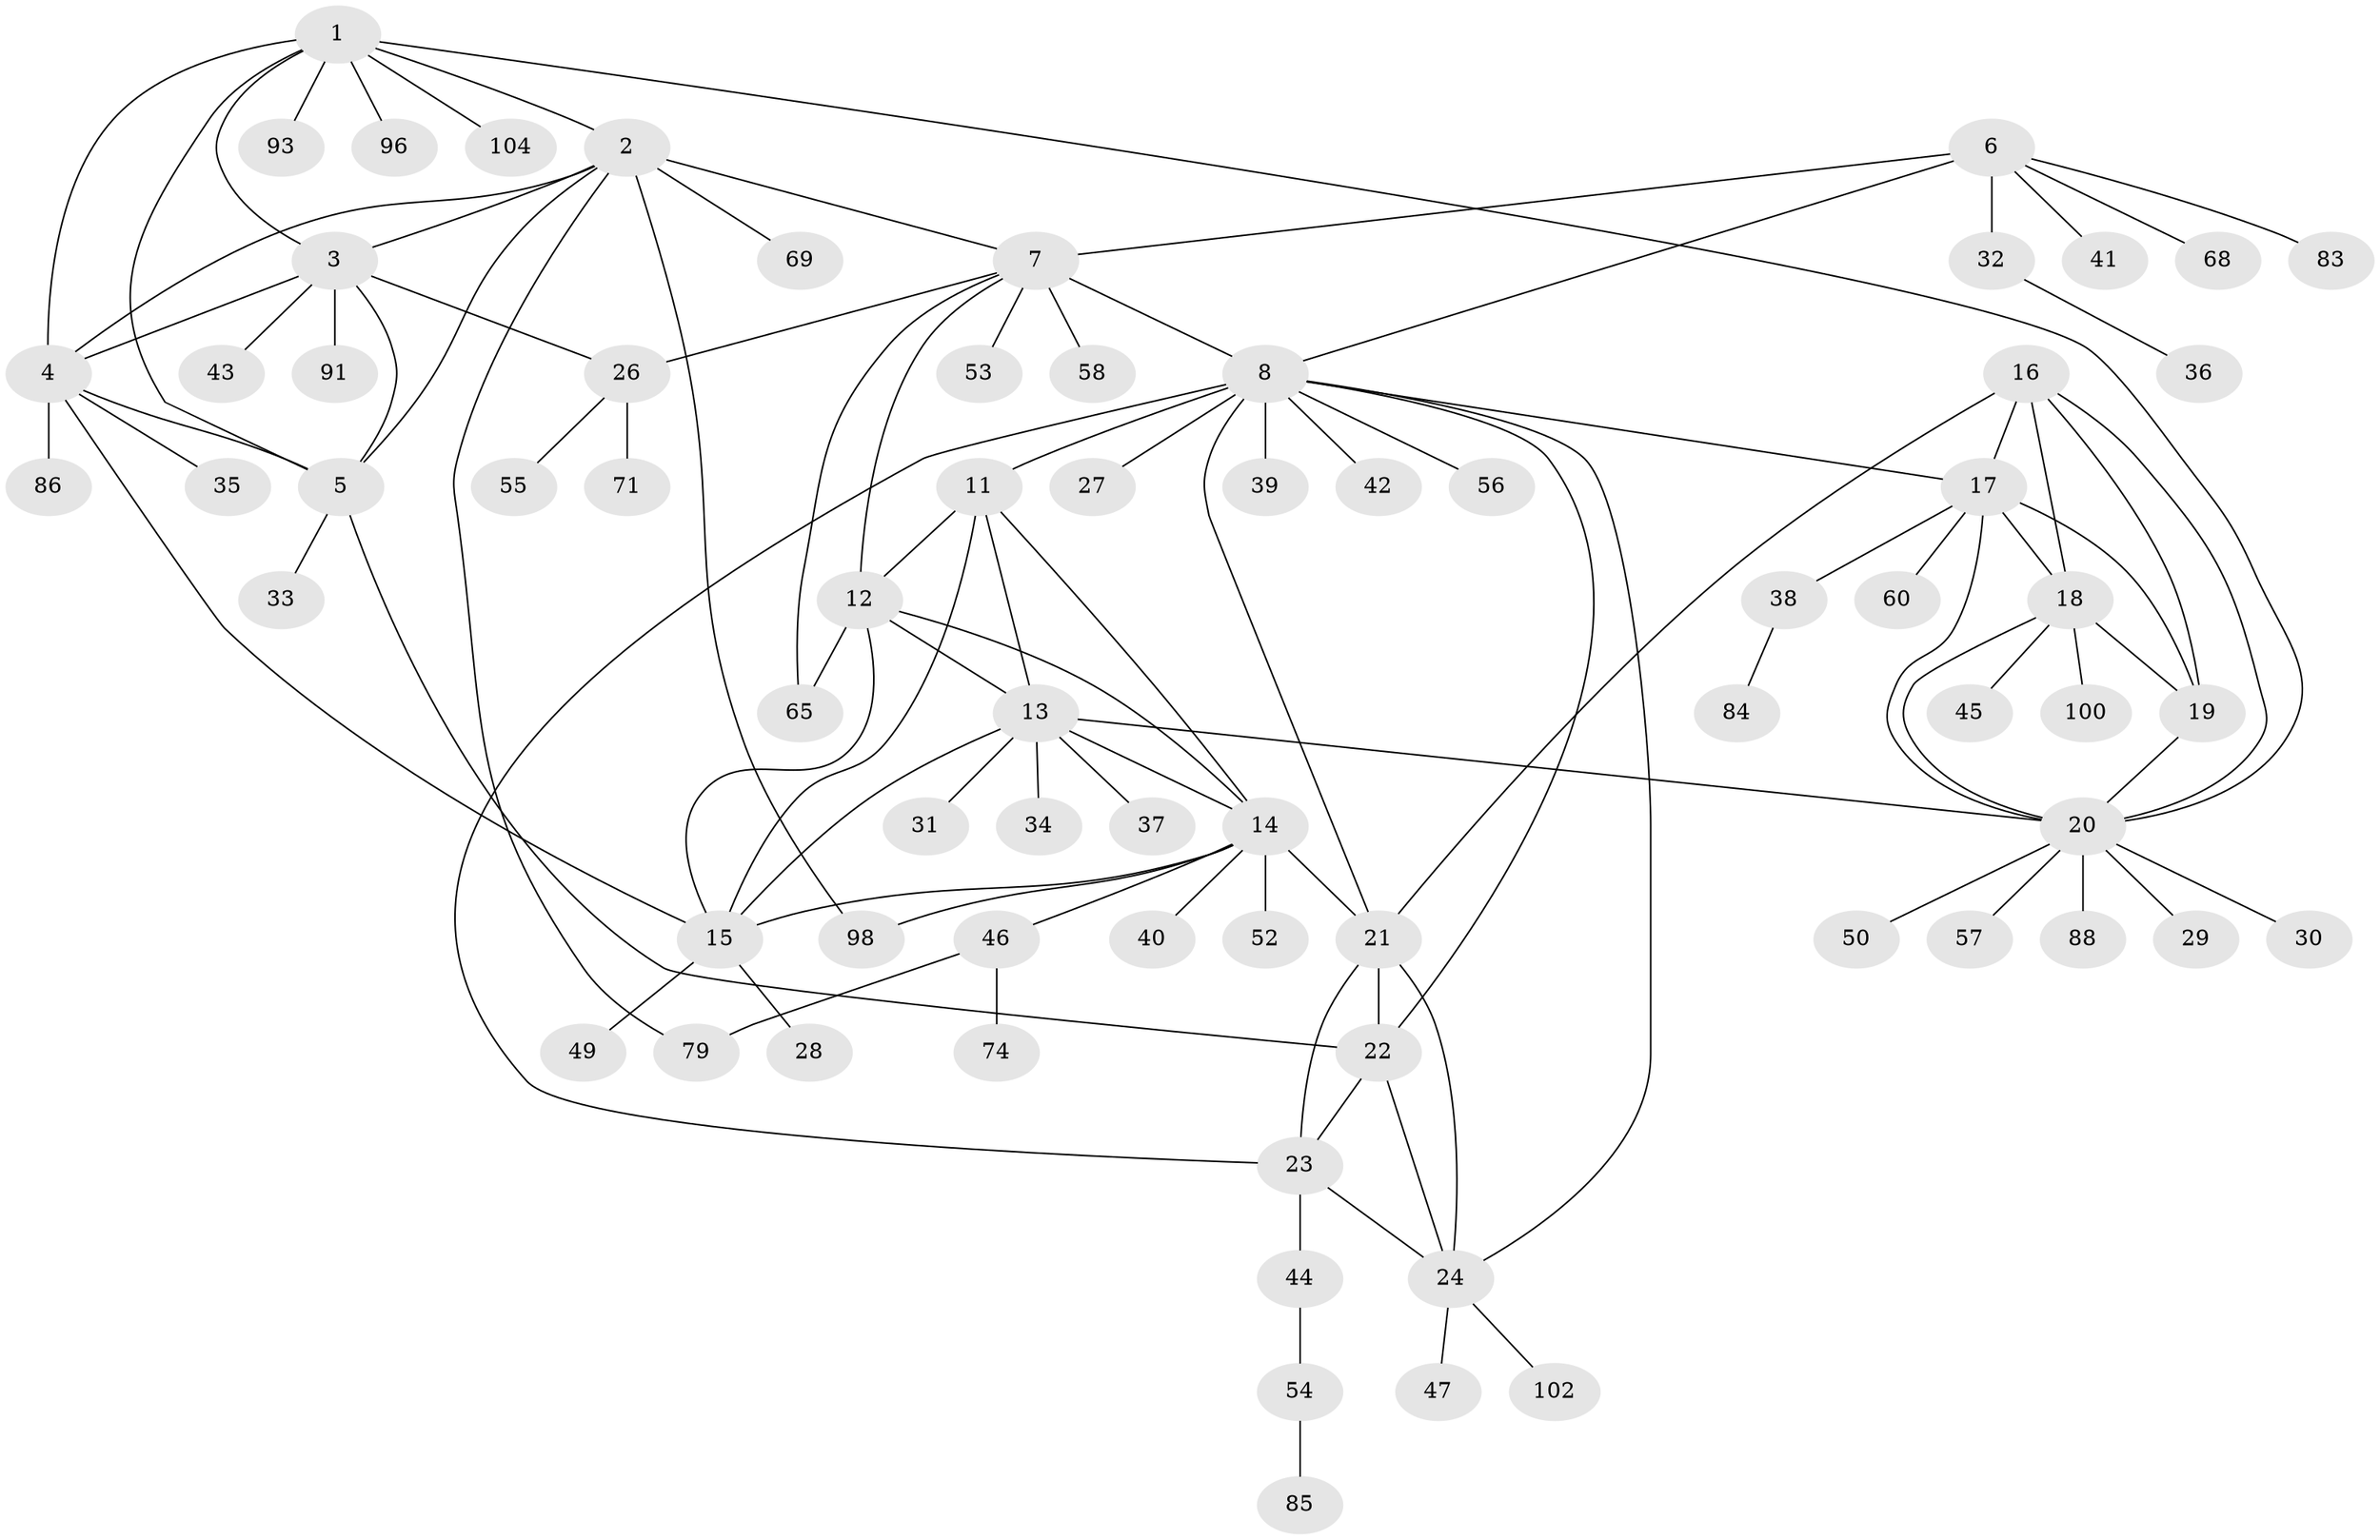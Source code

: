 // original degree distribution, {8: 0.07692307692307693, 7: 0.04807692307692308, 6: 0.038461538461538464, 10: 0.009615384615384616, 9: 0.019230769230769232, 11: 0.019230769230769232, 5: 0.019230769230769232, 4: 0.028846153846153848, 1: 0.5865384615384616, 2: 0.1346153846153846, 3: 0.019230769230769232}
// Generated by graph-tools (version 1.1) at 2025/19/03/04/25 18:19:37]
// undirected, 72 vertices, 107 edges
graph export_dot {
graph [start="1"]
  node [color=gray90,style=filled];
  1;
  2;
  3;
  4 [super="+63"];
  5;
  6;
  7;
  8 [super="+62+9+82+76+103"];
  11;
  12 [super="+81"];
  13;
  14;
  15;
  16;
  17;
  18 [super="+51+59"];
  19;
  20;
  21 [super="+48"];
  22;
  23 [super="+72+94"];
  24;
  26;
  27;
  28;
  29;
  30;
  31;
  32;
  33;
  34;
  35;
  36;
  37;
  38;
  39;
  40;
  41;
  42;
  43 [super="+73"];
  44;
  45;
  46;
  47;
  49;
  50;
  52 [super="+66"];
  53;
  54;
  55;
  56;
  57;
  58;
  60;
  65 [super="+70+92+95"];
  68;
  69;
  71;
  74;
  79;
  83;
  84;
  85;
  86;
  88;
  91;
  93;
  96;
  98;
  100;
  102;
  104;
  1 -- 2;
  1 -- 3;
  1 -- 4;
  1 -- 5;
  1 -- 20;
  1 -- 93;
  1 -- 96;
  1 -- 104;
  2 -- 3;
  2 -- 4;
  2 -- 5;
  2 -- 7;
  2 -- 69;
  2 -- 79;
  2 -- 98;
  3 -- 4;
  3 -- 5;
  3 -- 26;
  3 -- 43;
  3 -- 91;
  4 -- 5;
  4 -- 15;
  4 -- 35;
  4 -- 86;
  5 -- 22;
  5 -- 33;
  6 -- 7;
  6 -- 8 [weight=3];
  6 -- 32;
  6 -- 41;
  6 -- 68;
  6 -- 83;
  7 -- 8 [weight=3];
  7 -- 26;
  7 -- 53;
  7 -- 58;
  7 -- 65;
  7 -- 12;
  8 -- 39;
  8 -- 42;
  8 -- 11 [weight=2];
  8 -- 17;
  8 -- 21;
  8 -- 22;
  8 -- 23;
  8 -- 56;
  8 -- 24;
  8 -- 27;
  11 -- 12;
  11 -- 13;
  11 -- 14;
  11 -- 15;
  12 -- 13;
  12 -- 14;
  12 -- 15;
  12 -- 65;
  13 -- 14;
  13 -- 15;
  13 -- 20;
  13 -- 31;
  13 -- 34;
  13 -- 37;
  14 -- 15;
  14 -- 21;
  14 -- 40;
  14 -- 46;
  14 -- 52;
  14 -- 98;
  15 -- 28;
  15 -- 49;
  16 -- 17;
  16 -- 18;
  16 -- 19;
  16 -- 20;
  16 -- 21;
  17 -- 18;
  17 -- 19;
  17 -- 20;
  17 -- 38;
  17 -- 60;
  18 -- 19;
  18 -- 20;
  18 -- 45;
  18 -- 100;
  19 -- 20;
  20 -- 29;
  20 -- 30;
  20 -- 50;
  20 -- 57;
  20 -- 88;
  21 -- 22;
  21 -- 23;
  21 -- 24;
  22 -- 23;
  22 -- 24;
  23 -- 24;
  23 -- 44;
  24 -- 47;
  24 -- 102;
  26 -- 55;
  26 -- 71;
  32 -- 36;
  38 -- 84;
  44 -- 54;
  46 -- 74;
  46 -- 79;
  54 -- 85;
}
